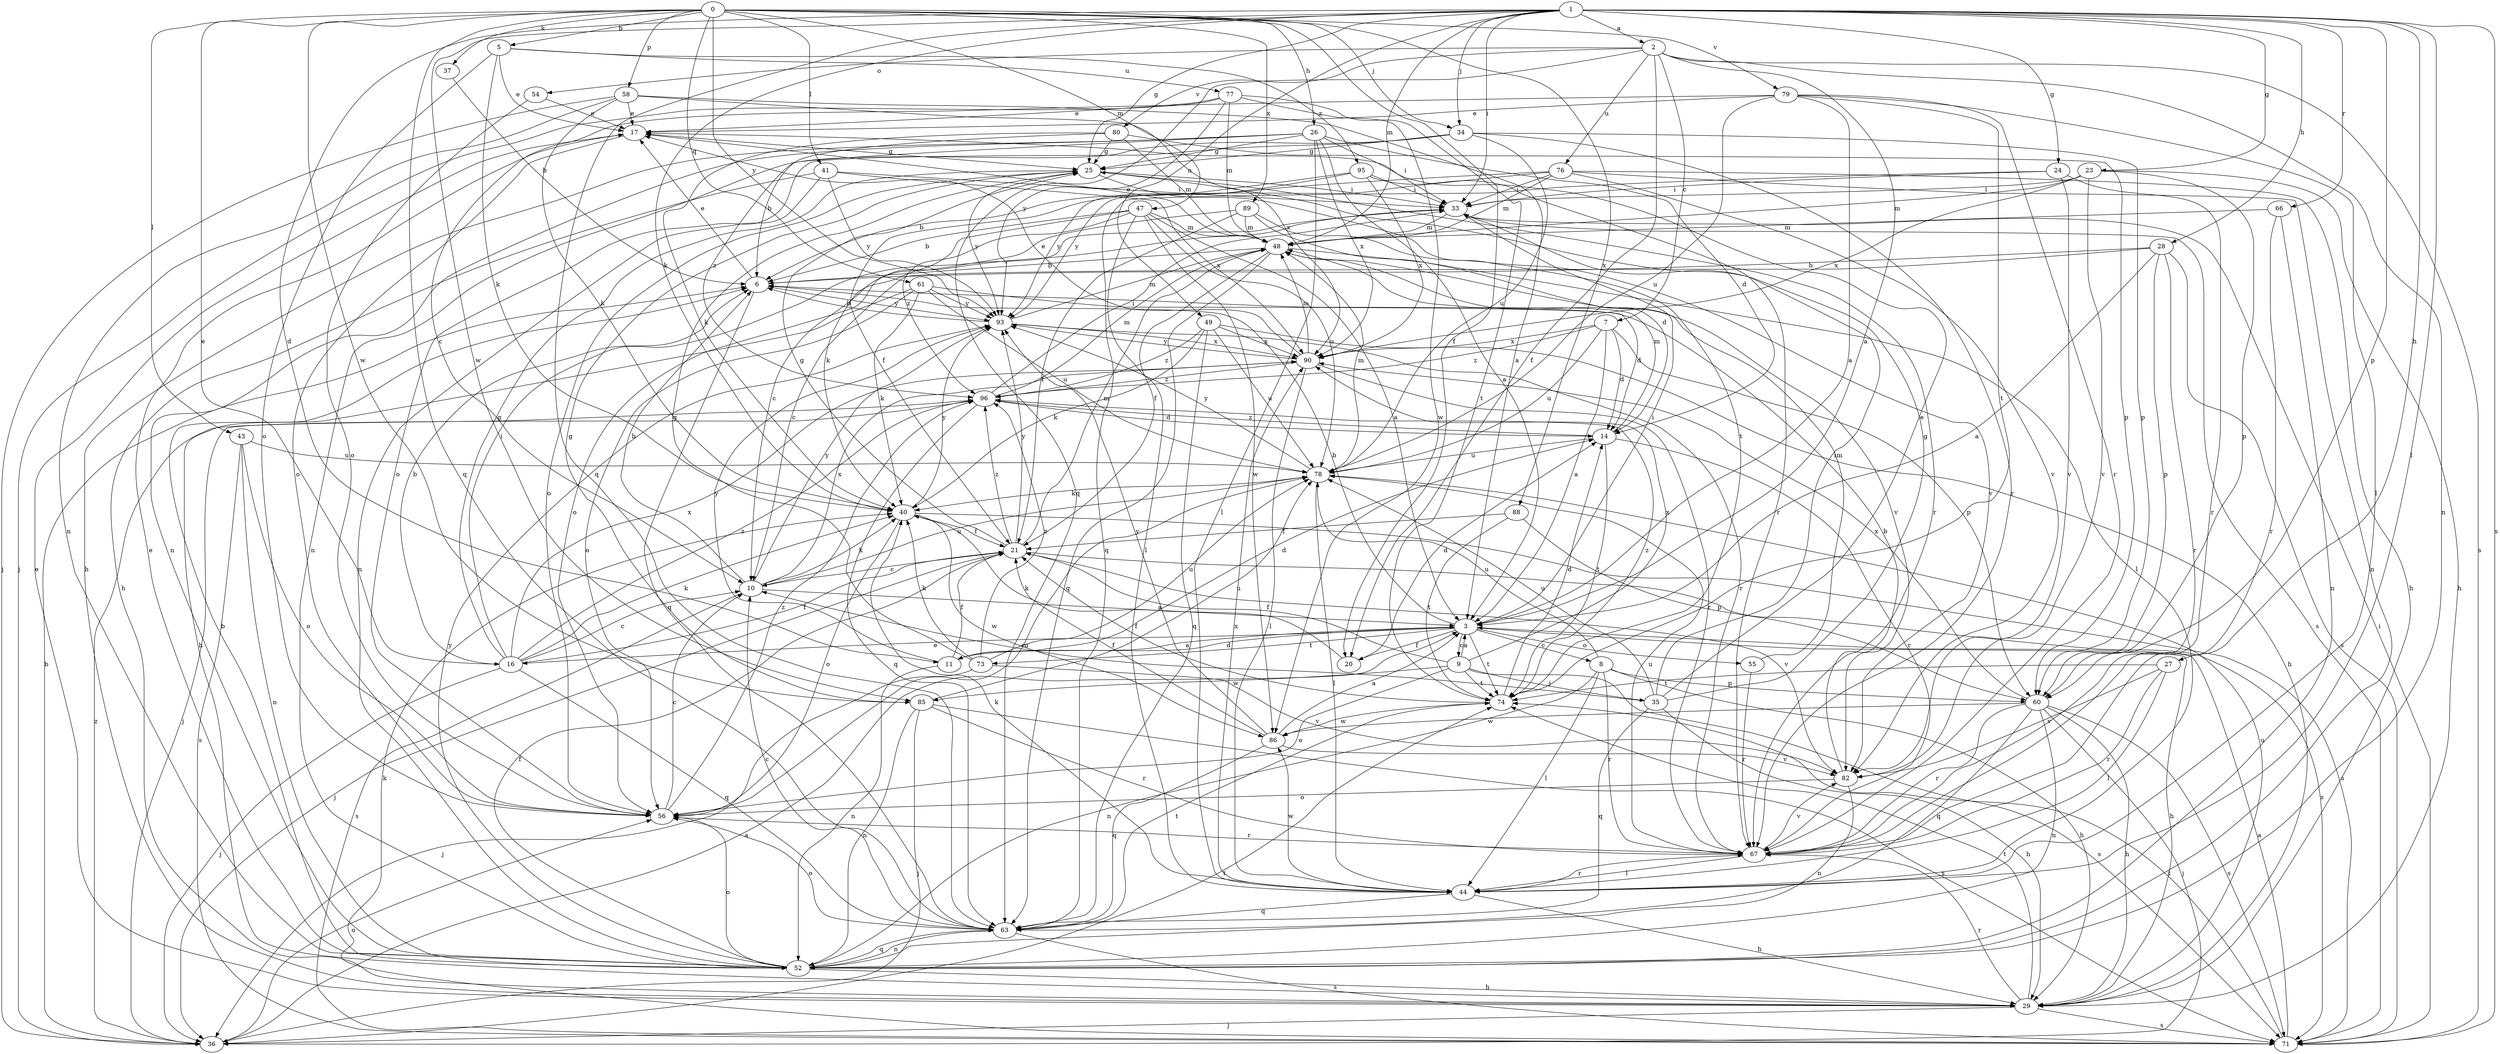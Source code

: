 strict digraph  {
0;
1;
2;
3;
5;
6;
7;
8;
9;
10;
11;
14;
16;
17;
20;
21;
23;
24;
25;
26;
27;
28;
29;
33;
34;
35;
36;
37;
40;
41;
43;
44;
47;
48;
49;
52;
54;
55;
56;
58;
60;
61;
63;
66;
67;
71;
73;
74;
76;
77;
78;
79;
80;
82;
85;
86;
88;
89;
90;
93;
95;
96;
0 -> 5  [label=b];
0 -> 16  [label=e];
0 -> 20  [label=f];
0 -> 26  [label=h];
0 -> 34  [label=j];
0 -> 37  [label=k];
0 -> 41  [label=l];
0 -> 43  [label=l];
0 -> 47  [label=m];
0 -> 58  [label=p];
0 -> 61  [label=q];
0 -> 63  [label=q];
0 -> 79  [label=v];
0 -> 85  [label=w];
0 -> 88  [label=x];
0 -> 89  [label=x];
0 -> 93  [label=y];
1 -> 2  [label=a];
1 -> 11  [label=d];
1 -> 23  [label=g];
1 -> 24  [label=g];
1 -> 25  [label=g];
1 -> 27  [label=h];
1 -> 28  [label=h];
1 -> 33  [label=i];
1 -> 34  [label=j];
1 -> 40  [label=k];
1 -> 44  [label=l];
1 -> 48  [label=m];
1 -> 49  [label=n];
1 -> 60  [label=p];
1 -> 63  [label=q];
1 -> 66  [label=r];
1 -> 71  [label=s];
1 -> 85  [label=w];
2 -> 3  [label=a];
2 -> 7  [label=c];
2 -> 20  [label=f];
2 -> 52  [label=n];
2 -> 54  [label=o];
2 -> 63  [label=q];
2 -> 71  [label=s];
2 -> 76  [label=u];
2 -> 80  [label=v];
3 -> 6  [label=b];
3 -> 8  [label=c];
3 -> 9  [label=c];
3 -> 11  [label=d];
3 -> 16  [label=e];
3 -> 20  [label=f];
3 -> 29  [label=h];
3 -> 33  [label=i];
3 -> 55  [label=o];
3 -> 73  [label=t];
3 -> 74  [label=t];
5 -> 17  [label=e];
5 -> 40  [label=k];
5 -> 56  [label=o];
5 -> 77  [label=u];
5 -> 95  [label=z];
6 -> 17  [label=e];
6 -> 63  [label=q];
6 -> 93  [label=y];
7 -> 3  [label=a];
7 -> 14  [label=d];
7 -> 60  [label=p];
7 -> 78  [label=u];
7 -> 90  [label=x];
7 -> 96  [label=z];
8 -> 29  [label=h];
8 -> 44  [label=l];
8 -> 52  [label=n];
8 -> 60  [label=p];
8 -> 67  [label=r];
8 -> 78  [label=u];
9 -> 3  [label=a];
9 -> 21  [label=f];
9 -> 35  [label=j];
9 -> 56  [label=o];
9 -> 71  [label=s];
9 -> 74  [label=t];
9 -> 85  [label=w];
9 -> 90  [label=x];
10 -> 3  [label=a];
10 -> 6  [label=b];
10 -> 40  [label=k];
10 -> 71  [label=s];
10 -> 78  [label=u];
10 -> 90  [label=x];
10 -> 93  [label=y];
11 -> 3  [label=a];
11 -> 14  [label=d];
11 -> 21  [label=f];
11 -> 52  [label=n];
11 -> 93  [label=y];
14 -> 48  [label=m];
14 -> 67  [label=r];
14 -> 74  [label=t];
14 -> 78  [label=u];
14 -> 96  [label=z];
16 -> 6  [label=b];
16 -> 10  [label=c];
16 -> 21  [label=f];
16 -> 25  [label=g];
16 -> 33  [label=i];
16 -> 36  [label=j];
16 -> 40  [label=k];
16 -> 63  [label=q];
16 -> 90  [label=x];
16 -> 96  [label=z];
17 -> 25  [label=g];
17 -> 56  [label=o];
20 -> 14  [label=d];
20 -> 40  [label=k];
21 -> 10  [label=c];
21 -> 25  [label=g];
21 -> 36  [label=j];
21 -> 48  [label=m];
21 -> 71  [label=s];
21 -> 82  [label=v];
21 -> 93  [label=y];
21 -> 96  [label=z];
23 -> 29  [label=h];
23 -> 33  [label=i];
23 -> 48  [label=m];
23 -> 60  [label=p];
23 -> 82  [label=v];
23 -> 90  [label=x];
24 -> 33  [label=i];
24 -> 63  [label=q];
24 -> 67  [label=r];
24 -> 82  [label=v];
25 -> 33  [label=i];
25 -> 56  [label=o];
25 -> 67  [label=r];
25 -> 74  [label=t];
25 -> 93  [label=y];
26 -> 3  [label=a];
26 -> 14  [label=d];
26 -> 25  [label=g];
26 -> 29  [label=h];
26 -> 33  [label=i];
26 -> 44  [label=l];
26 -> 52  [label=n];
26 -> 90  [label=x];
26 -> 96  [label=z];
27 -> 44  [label=l];
27 -> 67  [label=r];
27 -> 74  [label=t];
27 -> 82  [label=v];
28 -> 3  [label=a];
28 -> 6  [label=b];
28 -> 10  [label=c];
28 -> 60  [label=p];
28 -> 67  [label=r];
28 -> 71  [label=s];
29 -> 17  [label=e];
29 -> 36  [label=j];
29 -> 67  [label=r];
29 -> 71  [label=s];
29 -> 74  [label=t];
29 -> 78  [label=u];
33 -> 48  [label=m];
33 -> 56  [label=o];
33 -> 71  [label=s];
34 -> 25  [label=g];
34 -> 52  [label=n];
34 -> 56  [label=o];
34 -> 60  [label=p];
34 -> 67  [label=r];
34 -> 78  [label=u];
35 -> 10  [label=c];
35 -> 17  [label=e];
35 -> 25  [label=g];
35 -> 29  [label=h];
35 -> 33  [label=i];
35 -> 63  [label=q];
35 -> 78  [label=u];
36 -> 3  [label=a];
36 -> 6  [label=b];
36 -> 56  [label=o];
36 -> 74  [label=t];
36 -> 96  [label=z];
37 -> 6  [label=b];
40 -> 21  [label=f];
40 -> 56  [label=o];
40 -> 71  [label=s];
40 -> 86  [label=w];
40 -> 93  [label=y];
41 -> 29  [label=h];
41 -> 33  [label=i];
41 -> 52  [label=n];
41 -> 90  [label=x];
41 -> 93  [label=y];
43 -> 52  [label=n];
43 -> 56  [label=o];
43 -> 71  [label=s];
43 -> 78  [label=u];
44 -> 29  [label=h];
44 -> 40  [label=k];
44 -> 63  [label=q];
44 -> 67  [label=r];
44 -> 86  [label=w];
44 -> 90  [label=x];
47 -> 3  [label=a];
47 -> 6  [label=b];
47 -> 40  [label=k];
47 -> 44  [label=l];
47 -> 48  [label=m];
47 -> 78  [label=u];
47 -> 86  [label=w];
47 -> 96  [label=z];
48 -> 6  [label=b];
48 -> 17  [label=e];
48 -> 21  [label=f];
48 -> 44  [label=l];
48 -> 63  [label=q];
48 -> 82  [label=v];
49 -> 29  [label=h];
49 -> 40  [label=k];
49 -> 63  [label=q];
49 -> 78  [label=u];
49 -> 90  [label=x];
49 -> 96  [label=z];
52 -> 6  [label=b];
52 -> 17  [label=e];
52 -> 21  [label=f];
52 -> 29  [label=h];
52 -> 56  [label=o];
52 -> 63  [label=q];
52 -> 93  [label=y];
54 -> 17  [label=e];
54 -> 56  [label=o];
55 -> 48  [label=m];
55 -> 67  [label=r];
56 -> 10  [label=c];
56 -> 67  [label=r];
56 -> 78  [label=u];
56 -> 96  [label=z];
58 -> 3  [label=a];
58 -> 17  [label=e];
58 -> 36  [label=j];
58 -> 40  [label=k];
58 -> 52  [label=n];
58 -> 90  [label=x];
60 -> 29  [label=h];
60 -> 36  [label=j];
60 -> 52  [label=n];
60 -> 63  [label=q];
60 -> 67  [label=r];
60 -> 71  [label=s];
60 -> 86  [label=w];
60 -> 90  [label=x];
61 -> 14  [label=d];
61 -> 29  [label=h];
61 -> 40  [label=k];
61 -> 56  [label=o];
61 -> 78  [label=u];
61 -> 93  [label=y];
63 -> 10  [label=c];
63 -> 52  [label=n];
63 -> 56  [label=o];
63 -> 71  [label=s];
63 -> 74  [label=t];
66 -> 48  [label=m];
66 -> 52  [label=n];
66 -> 67  [label=r];
67 -> 44  [label=l];
67 -> 78  [label=u];
67 -> 82  [label=v];
71 -> 3  [label=a];
71 -> 33  [label=i];
71 -> 40  [label=k];
71 -> 74  [label=t];
73 -> 25  [label=g];
73 -> 36  [label=j];
73 -> 40  [label=k];
73 -> 78  [label=u];
73 -> 82  [label=v];
73 -> 96  [label=z];
74 -> 14  [label=d];
74 -> 21  [label=f];
74 -> 86  [label=w];
74 -> 96  [label=z];
76 -> 21  [label=f];
76 -> 29  [label=h];
76 -> 33  [label=i];
76 -> 48  [label=m];
76 -> 52  [label=n];
76 -> 82  [label=v];
76 -> 93  [label=y];
77 -> 17  [label=e];
77 -> 36  [label=j];
77 -> 48  [label=m];
77 -> 74  [label=t];
77 -> 86  [label=w];
77 -> 93  [label=y];
78 -> 40  [label=k];
78 -> 44  [label=l];
78 -> 48  [label=m];
78 -> 93  [label=y];
79 -> 3  [label=a];
79 -> 10  [label=c];
79 -> 17  [label=e];
79 -> 44  [label=l];
79 -> 67  [label=r];
79 -> 74  [label=t];
79 -> 78  [label=u];
80 -> 6  [label=b];
80 -> 25  [label=g];
80 -> 40  [label=k];
80 -> 48  [label=m];
80 -> 60  [label=p];
82 -> 6  [label=b];
82 -> 52  [label=n];
82 -> 56  [label=o];
85 -> 25  [label=g];
85 -> 36  [label=j];
85 -> 52  [label=n];
85 -> 67  [label=r];
85 -> 71  [label=s];
85 -> 78  [label=u];
86 -> 3  [label=a];
86 -> 21  [label=f];
86 -> 63  [label=q];
86 -> 82  [label=v];
86 -> 93  [label=y];
88 -> 21  [label=f];
88 -> 60  [label=p];
88 -> 74  [label=t];
89 -> 10  [label=c];
89 -> 14  [label=d];
89 -> 21  [label=f];
89 -> 48  [label=m];
89 -> 82  [label=v];
90 -> 17  [label=e];
90 -> 44  [label=l];
90 -> 48  [label=m];
90 -> 67  [label=r];
90 -> 93  [label=y];
90 -> 96  [label=z];
93 -> 6  [label=b];
93 -> 48  [label=m];
93 -> 67  [label=r];
93 -> 90  [label=x];
95 -> 6  [label=b];
95 -> 33  [label=i];
95 -> 67  [label=r];
95 -> 90  [label=x];
95 -> 93  [label=y];
96 -> 14  [label=d];
96 -> 33  [label=i];
96 -> 36  [label=j];
96 -> 48  [label=m];
96 -> 63  [label=q];
}
